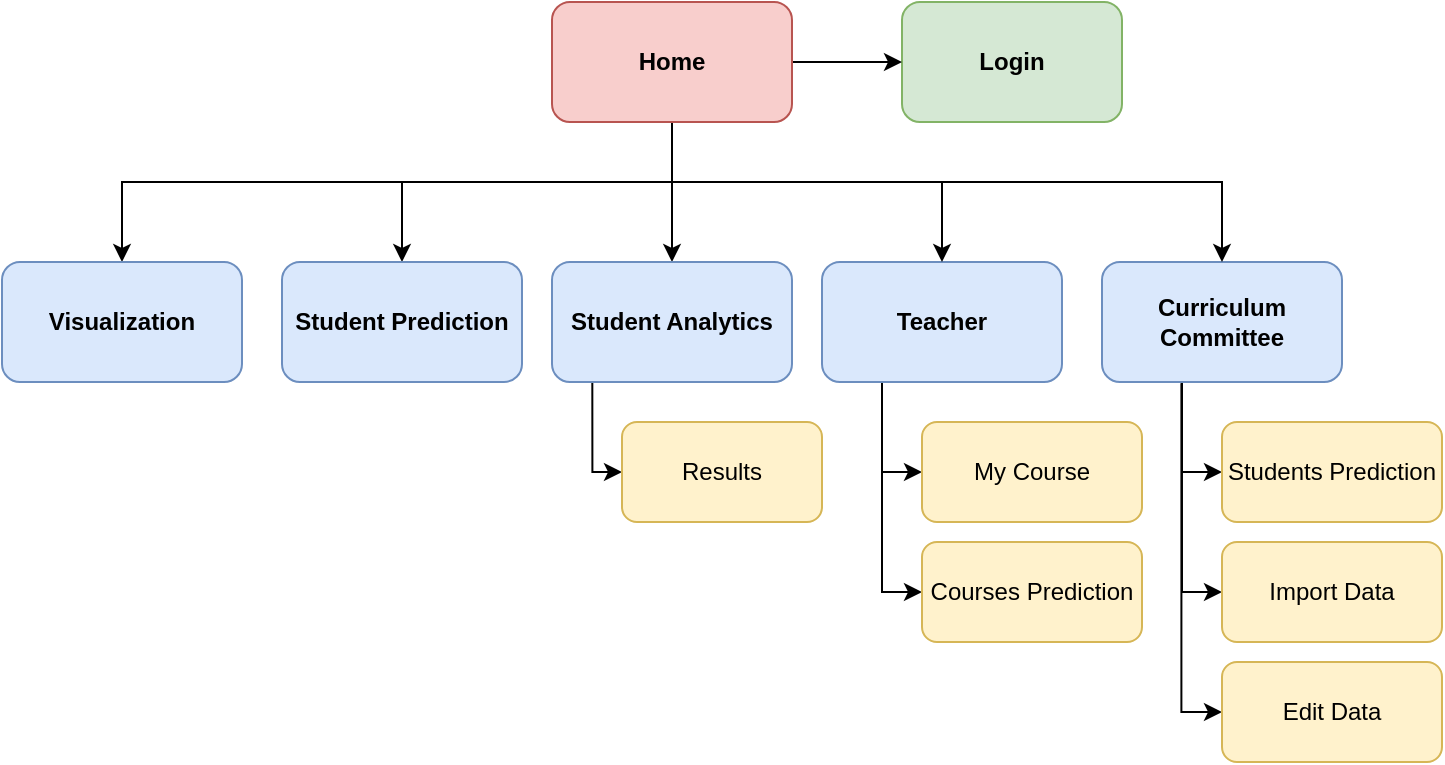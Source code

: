 <mxfile version="17.4.6" type="device"><diagram id="00OWr5v_y5fF5qoVE1u4" name="Page-1"><mxGraphModel dx="1185" dy="635" grid="1" gridSize="10" guides="1" tooltips="1" connect="1" arrows="1" fold="1" page="1" pageScale="1" pageWidth="1169" pageHeight="1654" math="0" shadow="0"><root><mxCell id="0"/><mxCell id="1" parent="0"/><mxCell id="HvuEjPzMa0rLfwJ4jL9D-1" value="&lt;b&gt;Login&lt;/b&gt;" style="rounded=1;whiteSpace=wrap;html=1;fillColor=#d5e8d4;strokeColor=#82b366;" parent="1" vertex="1"><mxGeometry x="700" y="150" width="110" height="60" as="geometry"/></mxCell><mxCell id="HvuEjPzMa0rLfwJ4jL9D-22" style="edgeStyle=orthogonalEdgeStyle;rounded=0;orthogonalLoop=1;jettySize=auto;html=1;exitX=0.25;exitY=1;exitDx=0;exitDy=0;fontSize=12;entryX=0;entryY=0.5;entryDx=0;entryDy=0;" parent="1" source="HvuEjPzMa0rLfwJ4jL9D-6" target="HvuEjPzMa0rLfwJ4jL9D-23" edge="1"><mxGeometry relative="1" as="geometry"><mxPoint x="484.167" y="400" as="targetPoint"/><Array as="points"><mxPoint x="690" y="385"/></Array></mxGeometry></mxCell><mxCell id="nbzAU0o1kz0DmOy3Mxhz-18" style="edgeStyle=orthogonalEdgeStyle;rounded=0;orthogonalLoop=1;jettySize=auto;html=1;exitX=0.25;exitY=1;exitDx=0;exitDy=0;entryX=0;entryY=0.5;entryDx=0;entryDy=0;" parent="1" source="HvuEjPzMa0rLfwJ4jL9D-6" target="nbzAU0o1kz0DmOy3Mxhz-17" edge="1"><mxGeometry relative="1" as="geometry"/></mxCell><mxCell id="HvuEjPzMa0rLfwJ4jL9D-6" value="&lt;b&gt;Teacher&lt;/b&gt;" style="rounded=1;whiteSpace=wrap;html=1;fillColor=#dae8fc;strokeColor=#6c8ebf;" parent="1" vertex="1"><mxGeometry x="660" y="280" width="120" height="60" as="geometry"/></mxCell><mxCell id="HvuEjPzMa0rLfwJ4jL9D-25" style="edgeStyle=orthogonalEdgeStyle;rounded=0;orthogonalLoop=1;jettySize=auto;html=1;exitX=0.25;exitY=1;exitDx=0;exitDy=0;entryX=0;entryY=0.5;entryDx=0;entryDy=0;fontSize=12;" parent="1" source="HvuEjPzMa0rLfwJ4jL9D-7" target="HvuEjPzMa0rLfwJ4jL9D-24" edge="1"><mxGeometry relative="1" as="geometry"><Array as="points"><mxPoint x="840" y="340"/><mxPoint x="840" y="385"/></Array></mxGeometry></mxCell><mxCell id="HvuEjPzMa0rLfwJ4jL9D-27" style="edgeStyle=orthogonalEdgeStyle;rounded=0;orthogonalLoop=1;jettySize=auto;html=1;entryX=0;entryY=0.5;entryDx=0;entryDy=0;fontSize=12;exitX=0.333;exitY=0.994;exitDx=0;exitDy=0;exitPerimeter=0;" parent="1" source="HvuEjPzMa0rLfwJ4jL9D-7" target="HvuEjPzMa0rLfwJ4jL9D-26" edge="1"><mxGeometry relative="1" as="geometry"><Array as="points"><mxPoint x="840" y="445"/></Array></mxGeometry></mxCell><mxCell id="HvuEjPzMa0rLfwJ4jL9D-7" value="&lt;b&gt;Curriculum Committee&lt;/b&gt;" style="rounded=1;whiteSpace=wrap;html=1;fillColor=#dae8fc;strokeColor=#6c8ebf;" parent="1" vertex="1"><mxGeometry x="800" y="280" width="120" height="60" as="geometry"/></mxCell><mxCell id="HvuEjPzMa0rLfwJ4jL9D-9" style="edgeStyle=orthogonalEdgeStyle;rounded=0;orthogonalLoop=1;jettySize=auto;html=1;entryX=0;entryY=0.5;entryDx=0;entryDy=0;fontSize=15;exitX=1;exitY=0.5;exitDx=0;exitDy=0;" parent="1" source="HvuEjPzMa0rLfwJ4jL9D-8" target="HvuEjPzMa0rLfwJ4jL9D-1" edge="1"><mxGeometry relative="1" as="geometry"><mxPoint x="550" y="210" as="sourcePoint"/><Array as="points"/></mxGeometry></mxCell><mxCell id="HvuEjPzMa0rLfwJ4jL9D-11" style="edgeStyle=orthogonalEdgeStyle;rounded=0;orthogonalLoop=1;jettySize=auto;html=1;exitX=0.5;exitY=1;exitDx=0;exitDy=0;entryX=0.5;entryY=0;entryDx=0;entryDy=0;fontSize=15;" parent="1" source="HvuEjPzMa0rLfwJ4jL9D-8" target="HvuEjPzMa0rLfwJ4jL9D-6" edge="1"><mxGeometry relative="1" as="geometry"><Array as="points"><mxPoint x="585" y="240"/><mxPoint x="720" y="240"/></Array></mxGeometry></mxCell><mxCell id="HvuEjPzMa0rLfwJ4jL9D-14" style="edgeStyle=orthogonalEdgeStyle;rounded=0;orthogonalLoop=1;jettySize=auto;html=1;exitX=0.5;exitY=1;exitDx=0;exitDy=0;entryX=0.5;entryY=0;entryDx=0;entryDy=0;fontSize=15;" parent="1" source="HvuEjPzMa0rLfwJ4jL9D-8" target="HvuEjPzMa0rLfwJ4jL9D-7" edge="1"><mxGeometry relative="1" as="geometry"><Array as="points"><mxPoint x="585" y="240"/><mxPoint x="860" y="240"/></Array></mxGeometry></mxCell><mxCell id="nbzAU0o1kz0DmOy3Mxhz-2" style="edgeStyle=orthogonalEdgeStyle;rounded=0;orthogonalLoop=1;jettySize=auto;html=1;exitX=0.5;exitY=1;exitDx=0;exitDy=0;entryX=0.5;entryY=0;entryDx=0;entryDy=0;" parent="1" source="HvuEjPzMa0rLfwJ4jL9D-8" target="nbzAU0o1kz0DmOy3Mxhz-1" edge="1"><mxGeometry relative="1" as="geometry"><Array as="points"><mxPoint x="585" y="240"/><mxPoint x="310" y="240"/></Array></mxGeometry></mxCell><mxCell id="nbzAU0o1kz0DmOy3Mxhz-9" style="edgeStyle=orthogonalEdgeStyle;rounded=0;orthogonalLoop=1;jettySize=auto;html=1;exitX=0.5;exitY=1;exitDx=0;exitDy=0;entryX=0.5;entryY=0;entryDx=0;entryDy=0;" parent="1" source="HvuEjPzMa0rLfwJ4jL9D-8" target="nbzAU0o1kz0DmOy3Mxhz-7" edge="1"><mxGeometry relative="1" as="geometry"/></mxCell><mxCell id="nbzAU0o1kz0DmOy3Mxhz-13" style="edgeStyle=orthogonalEdgeStyle;rounded=0;orthogonalLoop=1;jettySize=auto;html=1;exitX=0.5;exitY=1;exitDx=0;exitDy=0;entryX=0.5;entryY=0;entryDx=0;entryDy=0;" parent="1" source="HvuEjPzMa0rLfwJ4jL9D-8" target="nbzAU0o1kz0DmOy3Mxhz-5" edge="1"><mxGeometry relative="1" as="geometry"><Array as="points"><mxPoint x="585" y="240"/><mxPoint x="450" y="240"/></Array></mxGeometry></mxCell><mxCell id="HvuEjPzMa0rLfwJ4jL9D-8" value="&lt;b&gt;&lt;font style=&quot;font-size: 12px&quot;&gt;Home&lt;/font&gt;&lt;/b&gt;" style="rounded=1;whiteSpace=wrap;html=1;fillColor=#f8cecc;strokeColor=#b85450;" parent="1" vertex="1"><mxGeometry x="525" y="150" width="120" height="60" as="geometry"/></mxCell><mxCell id="HvuEjPzMa0rLfwJ4jL9D-23" value="My Course" style="rounded=1;whiteSpace=wrap;html=1;fillColor=#fff2cc;strokeColor=#d6b656;" parent="1" vertex="1"><mxGeometry x="710" y="360" width="110" height="50" as="geometry"/></mxCell><mxCell id="HvuEjPzMa0rLfwJ4jL9D-24" value="&lt;span&gt;&lt;/span&gt;&lt;span&gt;&lt;/span&gt;&lt;span&gt;Students Prediction &lt;/span&gt;" style="rounded=1;whiteSpace=wrap;html=1;fillColor=#fff2cc;strokeColor=#d6b656;" parent="1" vertex="1"><mxGeometry x="860" y="360" width="110" height="50" as="geometry"/></mxCell><mxCell id="HvuEjPzMa0rLfwJ4jL9D-26" value="&lt;span&gt;&lt;/span&gt;&lt;span&gt;&lt;/span&gt;&lt;span&gt;Import Data&lt;/span&gt;" style="rounded=1;whiteSpace=wrap;html=1;fillColor=#fff2cc;strokeColor=#d6b656;" parent="1" vertex="1"><mxGeometry x="860" y="420" width="110" height="50" as="geometry"/></mxCell><mxCell id="nbzAU0o1kz0DmOy3Mxhz-1" value="&lt;b&gt;Visualization&lt;/b&gt;" style="rounded=1;whiteSpace=wrap;html=1;fillColor=#dae8fc;strokeColor=#6c8ebf;" parent="1" vertex="1"><mxGeometry x="250" y="280" width="120" height="60" as="geometry"/></mxCell><mxCell id="nbzAU0o1kz0DmOy3Mxhz-5" value="&lt;b&gt;Student Prediction&lt;/b&gt;" style="rounded=1;whiteSpace=wrap;html=1;fillColor=#dae8fc;strokeColor=#6c8ebf;" parent="1" vertex="1"><mxGeometry x="390" y="280" width="120" height="60" as="geometry"/></mxCell><mxCell id="nbzAU0o1kz0DmOy3Mxhz-10" style="edgeStyle=orthogonalEdgeStyle;rounded=0;orthogonalLoop=1;jettySize=auto;html=1;exitX=0.168;exitY=0.992;exitDx=0;exitDy=0;entryX=0;entryY=0.5;entryDx=0;entryDy=0;exitPerimeter=0;" parent="1" source="nbzAU0o1kz0DmOy3Mxhz-7" target="nbzAU0o1kz0DmOy3Mxhz-8" edge="1"><mxGeometry relative="1" as="geometry"><Array as="points"><mxPoint x="545" y="385"/></Array></mxGeometry></mxCell><mxCell id="nbzAU0o1kz0DmOy3Mxhz-7" value="&lt;b&gt;Student Analytics&lt;/b&gt;" style="rounded=1;whiteSpace=wrap;html=1;fillColor=#dae8fc;strokeColor=#6c8ebf;" parent="1" vertex="1"><mxGeometry x="525" y="280" width="120" height="60" as="geometry"/></mxCell><mxCell id="nbzAU0o1kz0DmOy3Mxhz-8" value="Results" style="rounded=1;whiteSpace=wrap;html=1;fillColor=#fff2cc;strokeColor=#d6b656;" parent="1" vertex="1"><mxGeometry x="560" y="360" width="100" height="50" as="geometry"/></mxCell><mxCell id="nbzAU0o1kz0DmOy3Mxhz-17" value="Courses Prediction" style="rounded=1;whiteSpace=wrap;html=1;fillColor=#fff2cc;strokeColor=#d6b656;" parent="1" vertex="1"><mxGeometry x="710" y="420" width="110" height="50" as="geometry"/></mxCell><mxCell id="CW84_VAt8oWVh0qpHvyc-2" style="edgeStyle=orthogonalEdgeStyle;rounded=0;orthogonalLoop=1;jettySize=auto;html=1;exitX=0;exitY=0.5;exitDx=0;exitDy=0;endArrow=none;endFill=0;startArrow=classic;startFill=1;entryX=0.331;entryY=1.011;entryDx=0;entryDy=0;entryPerimeter=0;" edge="1" parent="1" source="CW84_VAt8oWVh0qpHvyc-1" target="HvuEjPzMa0rLfwJ4jL9D-7"><mxGeometry relative="1" as="geometry"><mxPoint x="890" y="340" as="targetPoint"/></mxGeometry></mxCell><mxCell id="CW84_VAt8oWVh0qpHvyc-1" value="&lt;span&gt;&lt;/span&gt;&lt;span&gt;&lt;/span&gt;&lt;span&gt;Edit Data&lt;/span&gt;" style="rounded=1;whiteSpace=wrap;html=1;fillColor=#fff2cc;strokeColor=#d6b656;" vertex="1" parent="1"><mxGeometry x="860" y="480" width="110" height="50" as="geometry"/></mxCell></root></mxGraphModel></diagram></mxfile>
